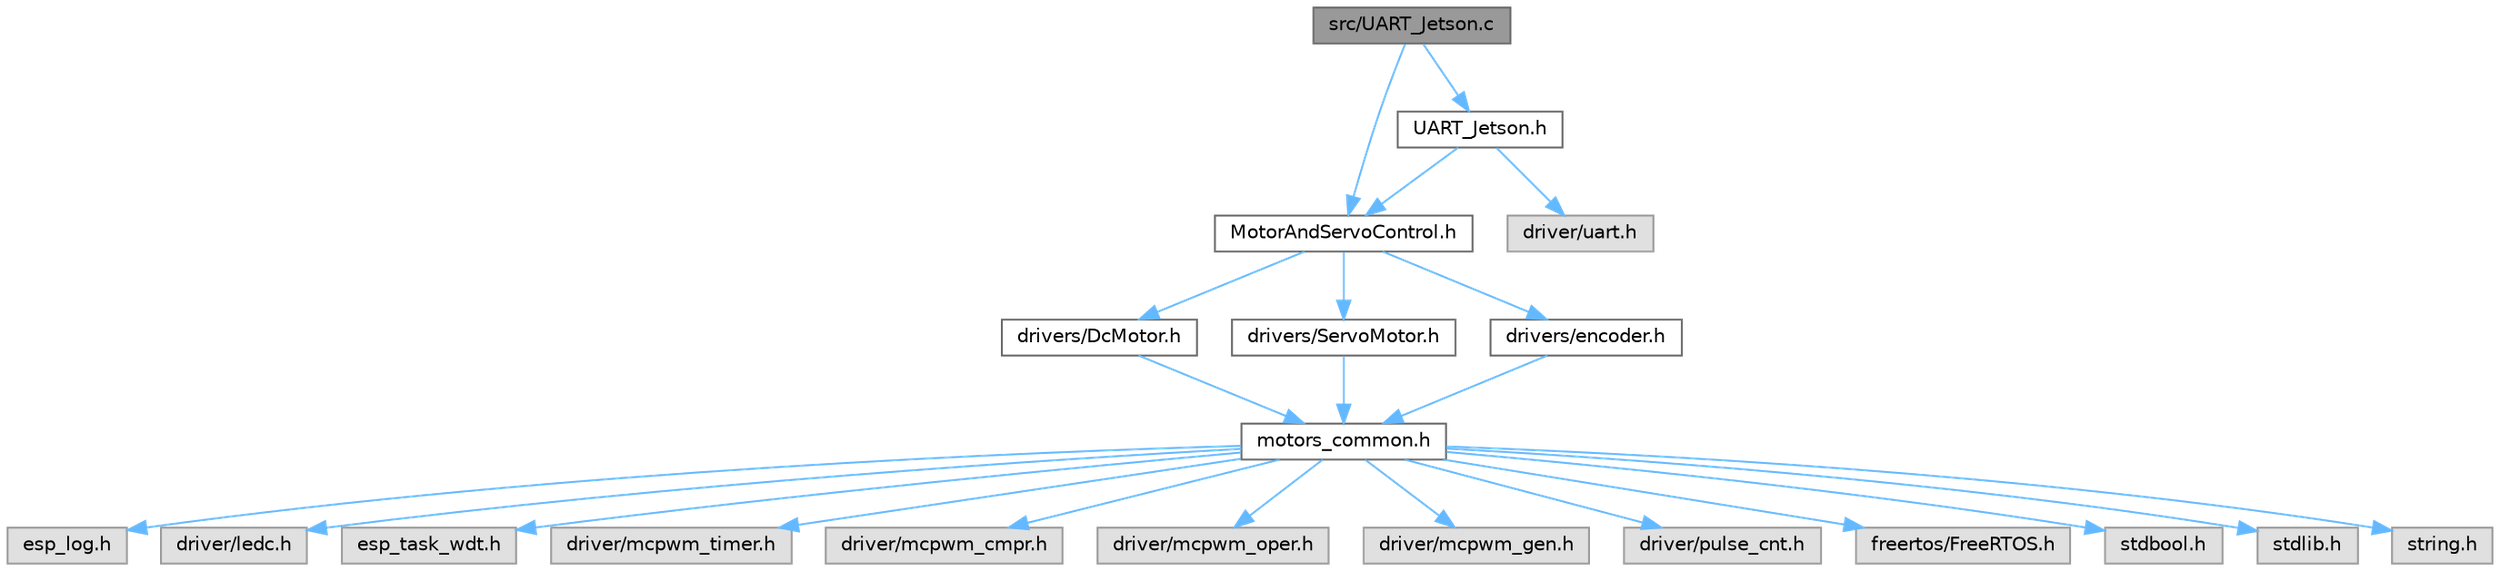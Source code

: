 digraph "src/UART_Jetson.c"
{
 // LATEX_PDF_SIZE
  bgcolor="transparent";
  edge [fontname=Helvetica,fontsize=10,labelfontname=Helvetica,labelfontsize=10];
  node [fontname=Helvetica,fontsize=10,shape=box,height=0.2,width=0.4];
  Node1 [id="Node000001",label="src/UART_Jetson.c",height=0.2,width=0.4,color="gray40", fillcolor="grey60", style="filled", fontcolor="black",tooltip=" "];
  Node1 -> Node2 [id="edge1_Node000001_Node000002",color="steelblue1",style="solid",tooltip=" "];
  Node2 [id="Node000002",label="UART_Jetson.h",height=0.2,width=0.4,color="grey40", fillcolor="white", style="filled",URL="$_u_a_r_t___jetson_8h.html",tooltip=" "];
  Node2 -> Node3 [id="edge2_Node000002_Node000003",color="steelblue1",style="solid",tooltip=" "];
  Node3 [id="Node000003",label="MotorAndServoControl.h",height=0.2,width=0.4,color="grey40", fillcolor="white", style="filled",URL="$_motor_and_servo_control_8h.html",tooltip=" "];
  Node3 -> Node4 [id="edge3_Node000003_Node000004",color="steelblue1",style="solid",tooltip=" "];
  Node4 [id="Node000004",label="drivers/DcMotor.h",height=0.2,width=0.4,color="grey40", fillcolor="white", style="filled",URL="$_dc_motor_8h.html",tooltip=" "];
  Node4 -> Node5 [id="edge4_Node000004_Node000005",color="steelblue1",style="solid",tooltip=" "];
  Node5 [id="Node000005",label="motors_common.h",height=0.2,width=0.4,color="grey40", fillcolor="white", style="filled",URL="$motors__common_8h.html",tooltip=" "];
  Node5 -> Node6 [id="edge5_Node000005_Node000006",color="steelblue1",style="solid",tooltip=" "];
  Node6 [id="Node000006",label="esp_log.h",height=0.2,width=0.4,color="grey60", fillcolor="#E0E0E0", style="filled",tooltip=" "];
  Node5 -> Node7 [id="edge6_Node000005_Node000007",color="steelblue1",style="solid",tooltip=" "];
  Node7 [id="Node000007",label="driver/ledc.h",height=0.2,width=0.4,color="grey60", fillcolor="#E0E0E0", style="filled",tooltip=" "];
  Node5 -> Node8 [id="edge7_Node000005_Node000008",color="steelblue1",style="solid",tooltip=" "];
  Node8 [id="Node000008",label="esp_task_wdt.h",height=0.2,width=0.4,color="grey60", fillcolor="#E0E0E0", style="filled",tooltip=" "];
  Node5 -> Node9 [id="edge8_Node000005_Node000009",color="steelblue1",style="solid",tooltip=" "];
  Node9 [id="Node000009",label="driver/mcpwm_timer.h",height=0.2,width=0.4,color="grey60", fillcolor="#E0E0E0", style="filled",tooltip=" "];
  Node5 -> Node10 [id="edge9_Node000005_Node000010",color="steelblue1",style="solid",tooltip=" "];
  Node10 [id="Node000010",label="driver/mcpwm_cmpr.h",height=0.2,width=0.4,color="grey60", fillcolor="#E0E0E0", style="filled",tooltip=" "];
  Node5 -> Node11 [id="edge10_Node000005_Node000011",color="steelblue1",style="solid",tooltip=" "];
  Node11 [id="Node000011",label="driver/mcpwm_oper.h",height=0.2,width=0.4,color="grey60", fillcolor="#E0E0E0", style="filled",tooltip=" "];
  Node5 -> Node12 [id="edge11_Node000005_Node000012",color="steelblue1",style="solid",tooltip=" "];
  Node12 [id="Node000012",label="driver/mcpwm_gen.h",height=0.2,width=0.4,color="grey60", fillcolor="#E0E0E0", style="filled",tooltip=" "];
  Node5 -> Node13 [id="edge12_Node000005_Node000013",color="steelblue1",style="solid",tooltip=" "];
  Node13 [id="Node000013",label="driver/pulse_cnt.h",height=0.2,width=0.4,color="grey60", fillcolor="#E0E0E0", style="filled",tooltip=" "];
  Node5 -> Node14 [id="edge13_Node000005_Node000014",color="steelblue1",style="solid",tooltip=" "];
  Node14 [id="Node000014",label="freertos/FreeRTOS.h",height=0.2,width=0.4,color="grey60", fillcolor="#E0E0E0", style="filled",tooltip=" "];
  Node5 -> Node15 [id="edge14_Node000005_Node000015",color="steelblue1",style="solid",tooltip=" "];
  Node15 [id="Node000015",label="stdbool.h",height=0.2,width=0.4,color="grey60", fillcolor="#E0E0E0", style="filled",tooltip=" "];
  Node5 -> Node16 [id="edge15_Node000005_Node000016",color="steelblue1",style="solid",tooltip=" "];
  Node16 [id="Node000016",label="stdlib.h",height=0.2,width=0.4,color="grey60", fillcolor="#E0E0E0", style="filled",tooltip=" "];
  Node5 -> Node17 [id="edge16_Node000005_Node000017",color="steelblue1",style="solid",tooltip=" "];
  Node17 [id="Node000017",label="string.h",height=0.2,width=0.4,color="grey60", fillcolor="#E0E0E0", style="filled",tooltip=" "];
  Node3 -> Node18 [id="edge17_Node000003_Node000018",color="steelblue1",style="solid",tooltip=" "];
  Node18 [id="Node000018",label="drivers/ServoMotor.h",height=0.2,width=0.4,color="grey40", fillcolor="white", style="filled",URL="$_servo_motor_8h.html",tooltip=" "];
  Node18 -> Node5 [id="edge18_Node000018_Node000005",color="steelblue1",style="solid",tooltip=" "];
  Node3 -> Node19 [id="edge19_Node000003_Node000019",color="steelblue1",style="solid",tooltip=" "];
  Node19 [id="Node000019",label="drivers/encoder.h",height=0.2,width=0.4,color="grey40", fillcolor="white", style="filled",URL="$encoder_8h.html",tooltip=" "];
  Node19 -> Node5 [id="edge20_Node000019_Node000005",color="steelblue1",style="solid",tooltip=" "];
  Node2 -> Node20 [id="edge21_Node000002_Node000020",color="steelblue1",style="solid",tooltip=" "];
  Node20 [id="Node000020",label="driver/uart.h",height=0.2,width=0.4,color="grey60", fillcolor="#E0E0E0", style="filled",tooltip=" "];
  Node1 -> Node3 [id="edge22_Node000001_Node000003",color="steelblue1",style="solid",tooltip=" "];
}
